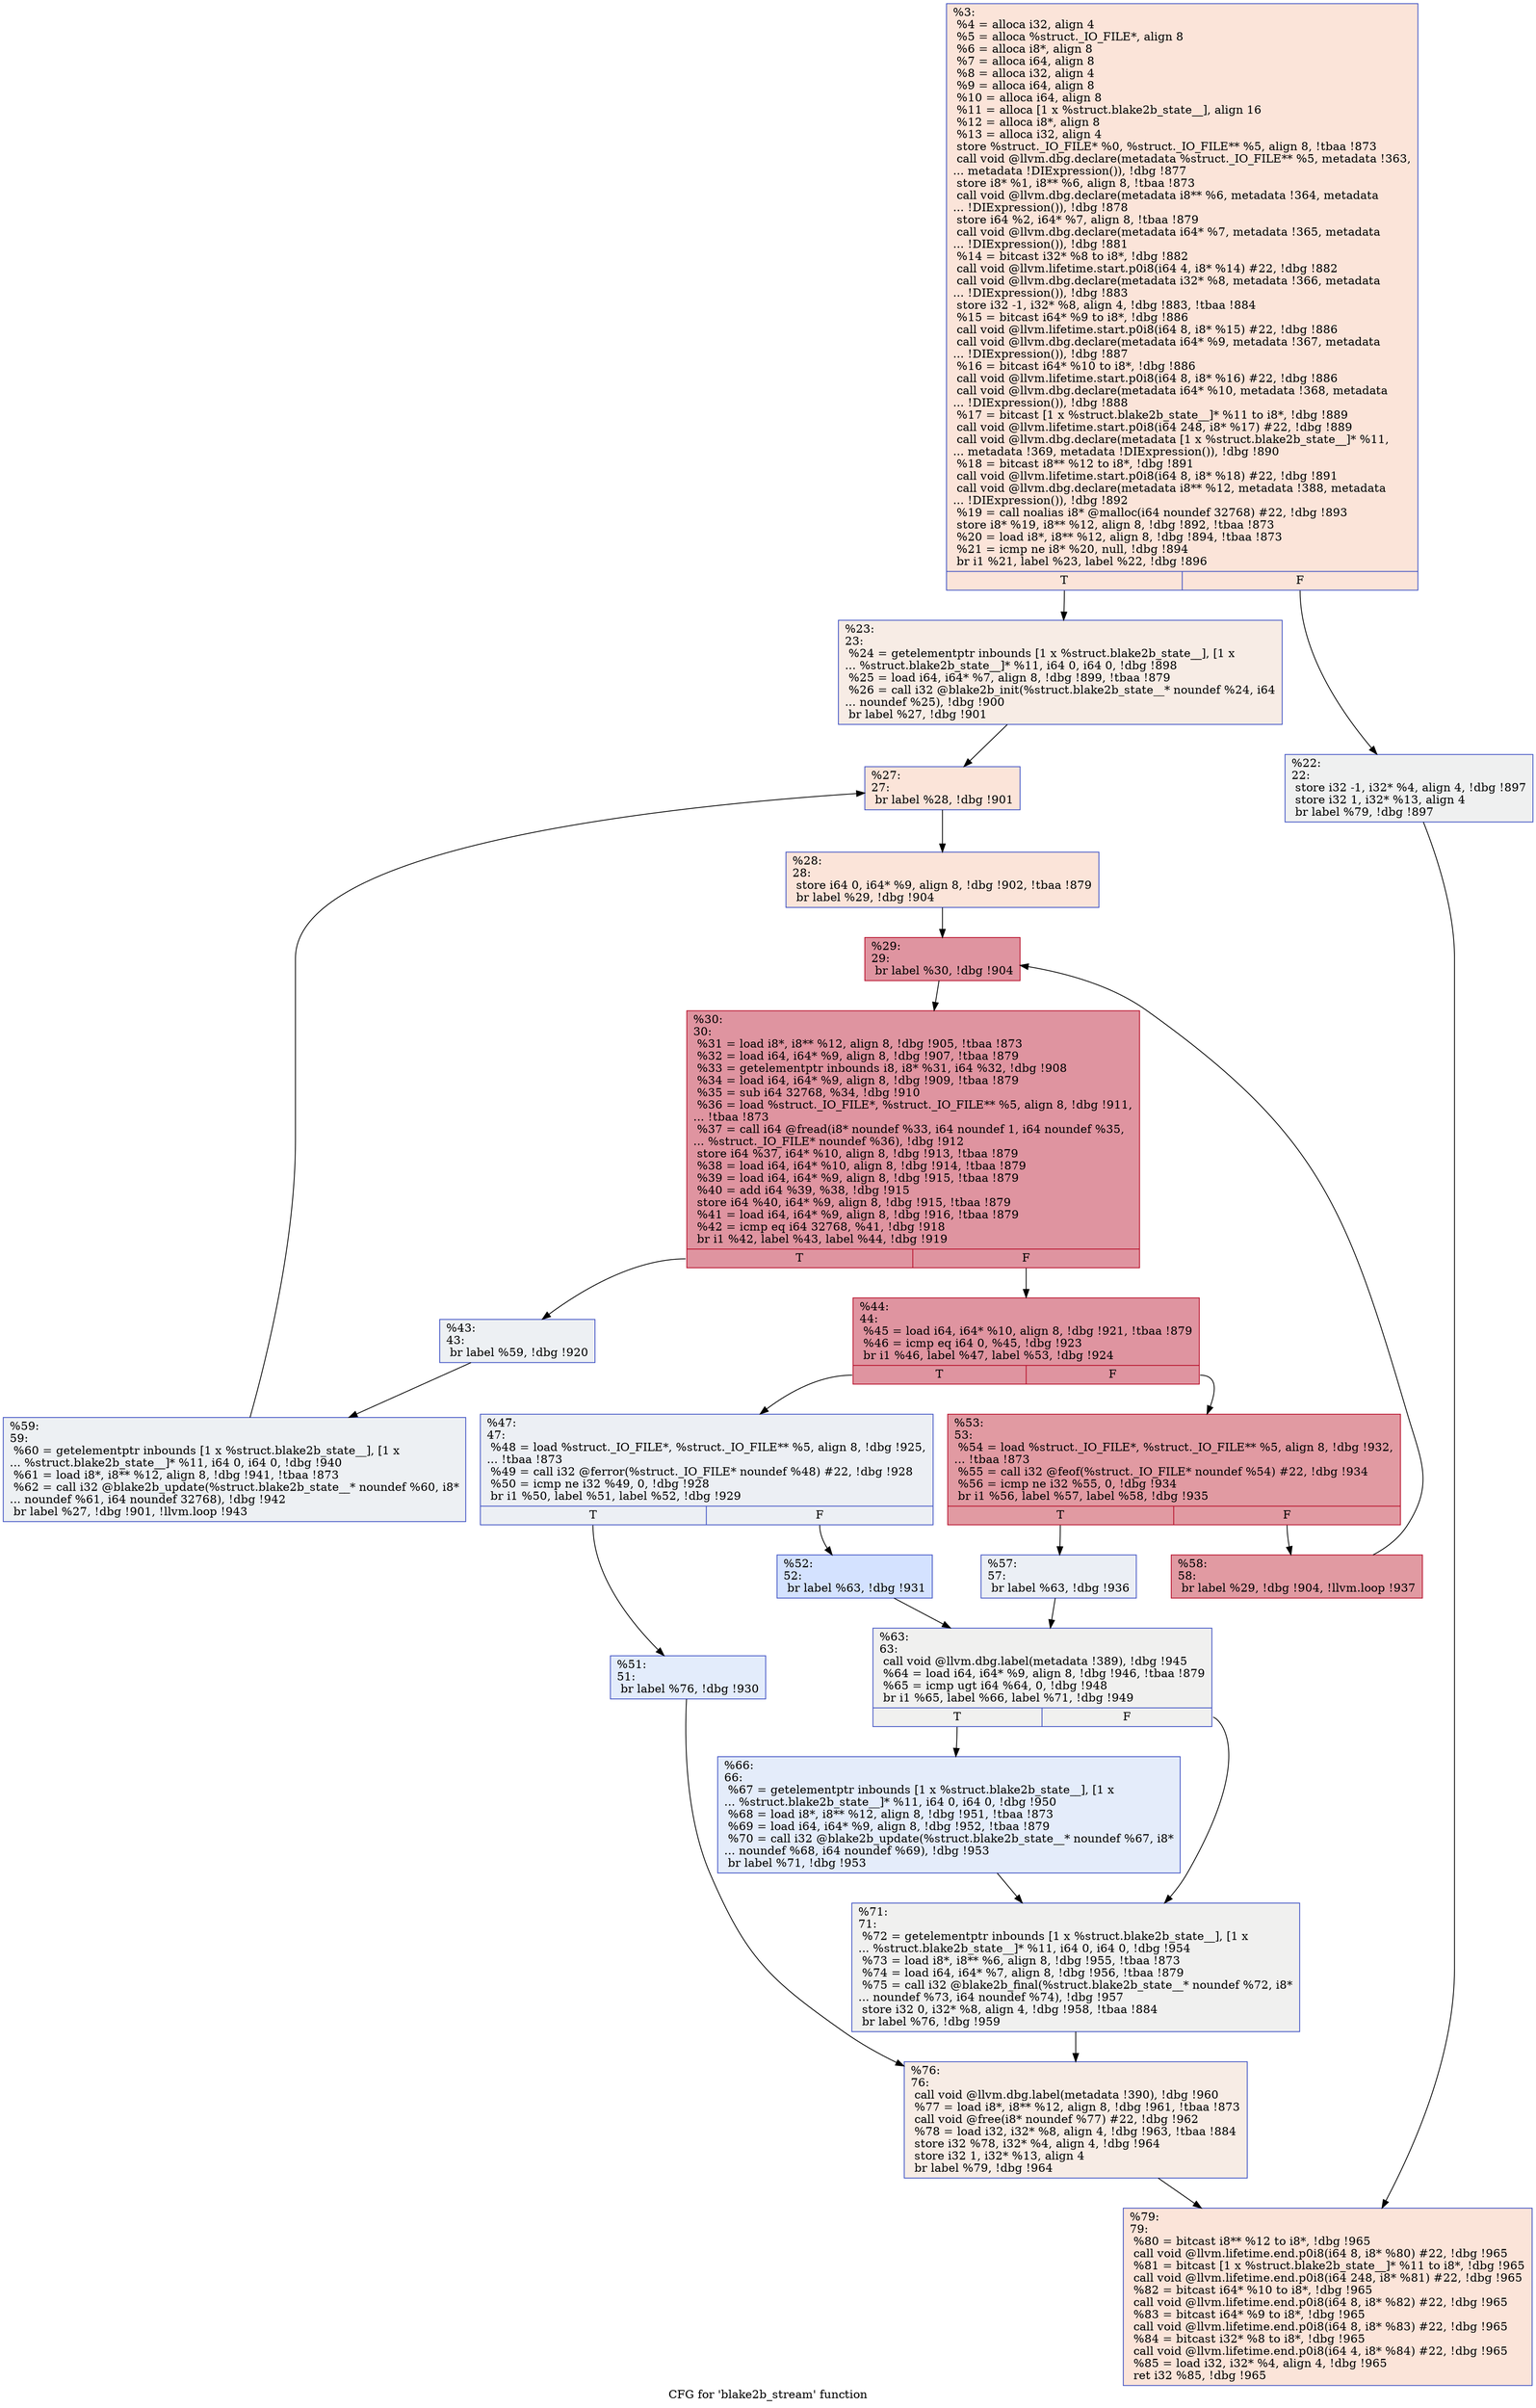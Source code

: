 digraph "CFG for 'blake2b_stream' function" {
	label="CFG for 'blake2b_stream' function";

	Node0x12881f0 [shape=record,color="#3d50c3ff", style=filled, fillcolor="#f5c1a970",label="{%3:\l  %4 = alloca i32, align 4\l  %5 = alloca %struct._IO_FILE*, align 8\l  %6 = alloca i8*, align 8\l  %7 = alloca i64, align 8\l  %8 = alloca i32, align 4\l  %9 = alloca i64, align 8\l  %10 = alloca i64, align 8\l  %11 = alloca [1 x %struct.blake2b_state__], align 16\l  %12 = alloca i8*, align 8\l  %13 = alloca i32, align 4\l  store %struct._IO_FILE* %0, %struct._IO_FILE** %5, align 8, !tbaa !873\l  call void @llvm.dbg.declare(metadata %struct._IO_FILE** %5, metadata !363,\l... metadata !DIExpression()), !dbg !877\l  store i8* %1, i8** %6, align 8, !tbaa !873\l  call void @llvm.dbg.declare(metadata i8** %6, metadata !364, metadata\l... !DIExpression()), !dbg !878\l  store i64 %2, i64* %7, align 8, !tbaa !879\l  call void @llvm.dbg.declare(metadata i64* %7, metadata !365, metadata\l... !DIExpression()), !dbg !881\l  %14 = bitcast i32* %8 to i8*, !dbg !882\l  call void @llvm.lifetime.start.p0i8(i64 4, i8* %14) #22, !dbg !882\l  call void @llvm.dbg.declare(metadata i32* %8, metadata !366, metadata\l... !DIExpression()), !dbg !883\l  store i32 -1, i32* %8, align 4, !dbg !883, !tbaa !884\l  %15 = bitcast i64* %9 to i8*, !dbg !886\l  call void @llvm.lifetime.start.p0i8(i64 8, i8* %15) #22, !dbg !886\l  call void @llvm.dbg.declare(metadata i64* %9, metadata !367, metadata\l... !DIExpression()), !dbg !887\l  %16 = bitcast i64* %10 to i8*, !dbg !886\l  call void @llvm.lifetime.start.p0i8(i64 8, i8* %16) #22, !dbg !886\l  call void @llvm.dbg.declare(metadata i64* %10, metadata !368, metadata\l... !DIExpression()), !dbg !888\l  %17 = bitcast [1 x %struct.blake2b_state__]* %11 to i8*, !dbg !889\l  call void @llvm.lifetime.start.p0i8(i64 248, i8* %17) #22, !dbg !889\l  call void @llvm.dbg.declare(metadata [1 x %struct.blake2b_state__]* %11,\l... metadata !369, metadata !DIExpression()), !dbg !890\l  %18 = bitcast i8** %12 to i8*, !dbg !891\l  call void @llvm.lifetime.start.p0i8(i64 8, i8* %18) #22, !dbg !891\l  call void @llvm.dbg.declare(metadata i8** %12, metadata !388, metadata\l... !DIExpression()), !dbg !892\l  %19 = call noalias i8* @malloc(i64 noundef 32768) #22, !dbg !893\l  store i8* %19, i8** %12, align 8, !dbg !892, !tbaa !873\l  %20 = load i8*, i8** %12, align 8, !dbg !894, !tbaa !873\l  %21 = icmp ne i8* %20, null, !dbg !894\l  br i1 %21, label %23, label %22, !dbg !896\l|{<s0>T|<s1>F}}"];
	Node0x12881f0:s0 -> Node0x128a680;
	Node0x12881f0:s1 -> Node0x128a630;
	Node0x128a630 [shape=record,color="#3d50c3ff", style=filled, fillcolor="#dbdcde70",label="{%22:\l22:                                               \l  store i32 -1, i32* %4, align 4, !dbg !897\l  store i32 1, i32* %13, align 4\l  br label %79, !dbg !897\l}"];
	Node0x128a630 -> Node0x128ac20;
	Node0x128a680 [shape=record,color="#3d50c3ff", style=filled, fillcolor="#ecd3c570",label="{%23:\l23:                                               \l  %24 = getelementptr inbounds [1 x %struct.blake2b_state__], [1 x\l... %struct.blake2b_state__]* %11, i64 0, i64 0, !dbg !898\l  %25 = load i64, i64* %7, align 8, !dbg !899, !tbaa !879\l  %26 = call i32 @blake2b_init(%struct.blake2b_state__* noundef %24, i64\l... noundef %25), !dbg !900\l  br label %27, !dbg !901\l}"];
	Node0x128a680 -> Node0x128a6d0;
	Node0x128a6d0 [shape=record,color="#3d50c3ff", style=filled, fillcolor="#f5c1a970",label="{%27:\l27:                                               \l  br label %28, !dbg !901\l}"];
	Node0x128a6d0 -> Node0x128a720;
	Node0x128a720 [shape=record,color="#3d50c3ff", style=filled, fillcolor="#f5c1a970",label="{%28:\l28:                                               \l  store i64 0, i64* %9, align 8, !dbg !902, !tbaa !879\l  br label %29, !dbg !904\l}"];
	Node0x128a720 -> Node0x128a770;
	Node0x128a770 [shape=record,color="#b70d28ff", style=filled, fillcolor="#b70d2870",label="{%29:\l29:                                               \l  br label %30, !dbg !904\l}"];
	Node0x128a770 -> Node0x128a7c0;
	Node0x128a7c0 [shape=record,color="#b70d28ff", style=filled, fillcolor="#b70d2870",label="{%30:\l30:                                               \l  %31 = load i8*, i8** %12, align 8, !dbg !905, !tbaa !873\l  %32 = load i64, i64* %9, align 8, !dbg !907, !tbaa !879\l  %33 = getelementptr inbounds i8, i8* %31, i64 %32, !dbg !908\l  %34 = load i64, i64* %9, align 8, !dbg !909, !tbaa !879\l  %35 = sub i64 32768, %34, !dbg !910\l  %36 = load %struct._IO_FILE*, %struct._IO_FILE** %5, align 8, !dbg !911,\l... !tbaa !873\l  %37 = call i64 @fread(i8* noundef %33, i64 noundef 1, i64 noundef %35,\l... %struct._IO_FILE* noundef %36), !dbg !912\l  store i64 %37, i64* %10, align 8, !dbg !913, !tbaa !879\l  %38 = load i64, i64* %10, align 8, !dbg !914, !tbaa !879\l  %39 = load i64, i64* %9, align 8, !dbg !915, !tbaa !879\l  %40 = add i64 %39, %38, !dbg !915\l  store i64 %40, i64* %9, align 8, !dbg !915, !tbaa !879\l  %41 = load i64, i64* %9, align 8, !dbg !916, !tbaa !879\l  %42 = icmp eq i64 32768, %41, !dbg !918\l  br i1 %42, label %43, label %44, !dbg !919\l|{<s0>T|<s1>F}}"];
	Node0x128a7c0:s0 -> Node0x128a810;
	Node0x128a7c0:s1 -> Node0x128a860;
	Node0x128a810 [shape=record,color="#3d50c3ff", style=filled, fillcolor="#d6dce470",label="{%43:\l43:                                               \l  br label %59, !dbg !920\l}"];
	Node0x128a810 -> Node0x128aa90;
	Node0x128a860 [shape=record,color="#b70d28ff", style=filled, fillcolor="#b70d2870",label="{%44:\l44:                                               \l  %45 = load i64, i64* %10, align 8, !dbg !921, !tbaa !879\l  %46 = icmp eq i64 0, %45, !dbg !923\l  br i1 %46, label %47, label %53, !dbg !924\l|{<s0>T|<s1>F}}"];
	Node0x128a860:s0 -> Node0x128a8b0;
	Node0x128a860:s1 -> Node0x128a9a0;
	Node0x128a8b0 [shape=record,color="#3d50c3ff", style=filled, fillcolor="#d4dbe670",label="{%47:\l47:                                               \l  %48 = load %struct._IO_FILE*, %struct._IO_FILE** %5, align 8, !dbg !925,\l... !tbaa !873\l  %49 = call i32 @ferror(%struct._IO_FILE* noundef %48) #22, !dbg !928\l  %50 = icmp ne i32 %49, 0, !dbg !928\l  br i1 %50, label %51, label %52, !dbg !929\l|{<s0>T|<s1>F}}"];
	Node0x128a8b0:s0 -> Node0x128a900;
	Node0x128a8b0:s1 -> Node0x128a950;
	Node0x128a900 [shape=record,color="#3d50c3ff", style=filled, fillcolor="#bfd3f670",label="{%51:\l51:                                               \l  br label %76, !dbg !930\l}"];
	Node0x128a900 -> Node0x128abd0;
	Node0x128a950 [shape=record,color="#3d50c3ff", style=filled, fillcolor="#9ebeff70",label="{%52:\l52:                                               \l  br label %63, !dbg !931\l}"];
	Node0x128a950 -> Node0x128aae0;
	Node0x128a9a0 [shape=record,color="#b70d28ff", style=filled, fillcolor="#bb1b2c70",label="{%53:\l53:                                               \l  %54 = load %struct._IO_FILE*, %struct._IO_FILE** %5, align 8, !dbg !932,\l... !tbaa !873\l  %55 = call i32 @feof(%struct._IO_FILE* noundef %54) #22, !dbg !934\l  %56 = icmp ne i32 %55, 0, !dbg !934\l  br i1 %56, label %57, label %58, !dbg !935\l|{<s0>T|<s1>F}}"];
	Node0x128a9a0:s0 -> Node0x128a9f0;
	Node0x128a9a0:s1 -> Node0x128aa40;
	Node0x128a9f0 [shape=record,color="#3d50c3ff", style=filled, fillcolor="#d1dae970",label="{%57:\l57:                                               \l  br label %63, !dbg !936\l}"];
	Node0x128a9f0 -> Node0x128aae0;
	Node0x128aa40 [shape=record,color="#b70d28ff", style=filled, fillcolor="#bb1b2c70",label="{%58:\l58:                                               \l  br label %29, !dbg !904, !llvm.loop !937\l}"];
	Node0x128aa40 -> Node0x128a770;
	Node0x128aa90 [shape=record,color="#3d50c3ff", style=filled, fillcolor="#d6dce470",label="{%59:\l59:                                               \l  %60 = getelementptr inbounds [1 x %struct.blake2b_state__], [1 x\l... %struct.blake2b_state__]* %11, i64 0, i64 0, !dbg !940\l  %61 = load i8*, i8** %12, align 8, !dbg !941, !tbaa !873\l  %62 = call i32 @blake2b_update(%struct.blake2b_state__* noundef %60, i8*\l... noundef %61, i64 noundef 32768), !dbg !942\l  br label %27, !dbg !901, !llvm.loop !943\l}"];
	Node0x128aa90 -> Node0x128a6d0;
	Node0x128aae0 [shape=record,color="#3d50c3ff", style=filled, fillcolor="#dedcdb70",label="{%63:\l63:                                               \l  call void @llvm.dbg.label(metadata !389), !dbg !945\l  %64 = load i64, i64* %9, align 8, !dbg !946, !tbaa !879\l  %65 = icmp ugt i64 %64, 0, !dbg !948\l  br i1 %65, label %66, label %71, !dbg !949\l|{<s0>T|<s1>F}}"];
	Node0x128aae0:s0 -> Node0x128ab30;
	Node0x128aae0:s1 -> Node0x128ab80;
	Node0x128ab30 [shape=record,color="#3d50c3ff", style=filled, fillcolor="#c1d4f470",label="{%66:\l66:                                               \l  %67 = getelementptr inbounds [1 x %struct.blake2b_state__], [1 x\l... %struct.blake2b_state__]* %11, i64 0, i64 0, !dbg !950\l  %68 = load i8*, i8** %12, align 8, !dbg !951, !tbaa !873\l  %69 = load i64, i64* %9, align 8, !dbg !952, !tbaa !879\l  %70 = call i32 @blake2b_update(%struct.blake2b_state__* noundef %67, i8*\l... noundef %68, i64 noundef %69), !dbg !953\l  br label %71, !dbg !953\l}"];
	Node0x128ab30 -> Node0x128ab80;
	Node0x128ab80 [shape=record,color="#3d50c3ff", style=filled, fillcolor="#dedcdb70",label="{%71:\l71:                                               \l  %72 = getelementptr inbounds [1 x %struct.blake2b_state__], [1 x\l... %struct.blake2b_state__]* %11, i64 0, i64 0, !dbg !954\l  %73 = load i8*, i8** %6, align 8, !dbg !955, !tbaa !873\l  %74 = load i64, i64* %7, align 8, !dbg !956, !tbaa !879\l  %75 = call i32 @blake2b_final(%struct.blake2b_state__* noundef %72, i8*\l... noundef %73, i64 noundef %74), !dbg !957\l  store i32 0, i32* %8, align 4, !dbg !958, !tbaa !884\l  br label %76, !dbg !959\l}"];
	Node0x128ab80 -> Node0x128abd0;
	Node0x128abd0 [shape=record,color="#3d50c3ff", style=filled, fillcolor="#ecd3c570",label="{%76:\l76:                                               \l  call void @llvm.dbg.label(metadata !390), !dbg !960\l  %77 = load i8*, i8** %12, align 8, !dbg !961, !tbaa !873\l  call void @free(i8* noundef %77) #22, !dbg !962\l  %78 = load i32, i32* %8, align 4, !dbg !963, !tbaa !884\l  store i32 %78, i32* %4, align 4, !dbg !964\l  store i32 1, i32* %13, align 4\l  br label %79, !dbg !964\l}"];
	Node0x128abd0 -> Node0x128ac20;
	Node0x128ac20 [shape=record,color="#3d50c3ff", style=filled, fillcolor="#f5c1a970",label="{%79:\l79:                                               \l  %80 = bitcast i8** %12 to i8*, !dbg !965\l  call void @llvm.lifetime.end.p0i8(i64 8, i8* %80) #22, !dbg !965\l  %81 = bitcast [1 x %struct.blake2b_state__]* %11 to i8*, !dbg !965\l  call void @llvm.lifetime.end.p0i8(i64 248, i8* %81) #22, !dbg !965\l  %82 = bitcast i64* %10 to i8*, !dbg !965\l  call void @llvm.lifetime.end.p0i8(i64 8, i8* %82) #22, !dbg !965\l  %83 = bitcast i64* %9 to i8*, !dbg !965\l  call void @llvm.lifetime.end.p0i8(i64 8, i8* %83) #22, !dbg !965\l  %84 = bitcast i32* %8 to i8*, !dbg !965\l  call void @llvm.lifetime.end.p0i8(i64 4, i8* %84) #22, !dbg !965\l  %85 = load i32, i32* %4, align 4, !dbg !965\l  ret i32 %85, !dbg !965\l}"];
}
